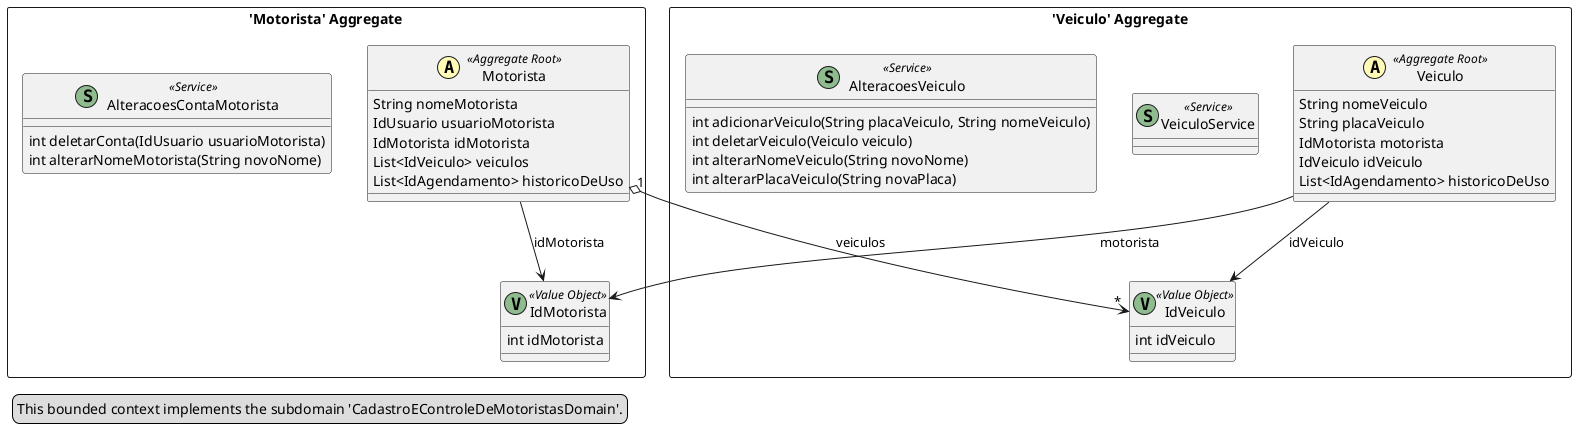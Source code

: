 @startuml

skinparam componentStyle uml2

package "'Motorista' Aggregate" <<Rectangle>> {
	class Motorista <<(A,#fffab8) Aggregate Root>> {
		String nomeMotorista
		IdUsuario usuarioMotorista
		IdMotorista idMotorista
		List<IdVeiculo> veiculos
		List<IdAgendamento> historicoDeUso
	}
	class IdMotorista <<(V,DarkSeaGreen) Value Object>> {
		int idMotorista
	}
	class AlteracoesContaMotorista <<(S,DarkSeaGreen) Service>> {
		int deletarConta(IdUsuario usuarioMotorista)
		int alterarNomeMotorista(String novoNome)
	}
}
package "'Veiculo' Aggregate" <<Rectangle>> {
	class Veiculo <<(A,#fffab8) Aggregate Root>> {
		String nomeVeiculo
		String placaVeiculo
		IdMotorista motorista
		IdVeiculo idVeiculo
		List<IdAgendamento> historicoDeUso
	}
	class IdVeiculo <<(V,DarkSeaGreen) Value Object>> {
		int idVeiculo
	}
	class VeiculoService <<(S,DarkSeaGreen) Service>> {
	}
	class AlteracoesVeiculo <<(S,DarkSeaGreen) Service>> {
		int adicionarVeiculo(String placaVeiculo, String nomeVeiculo)
		int deletarVeiculo(Veiculo veiculo)
		int alterarNomeVeiculo(String novoNome)
		int alterarPlacaVeiculo(String novaPlaca)
	}
}
Veiculo --> IdVeiculo : idVeiculo
Motorista --> IdMotorista : idMotorista
Veiculo --> IdMotorista : motorista
Motorista "1" o--> "*" IdVeiculo : veiculos
legend left
  This bounded context implements the subdomain 'CadastroEControleDeMotoristasDomain'.
end legend


@enduml
